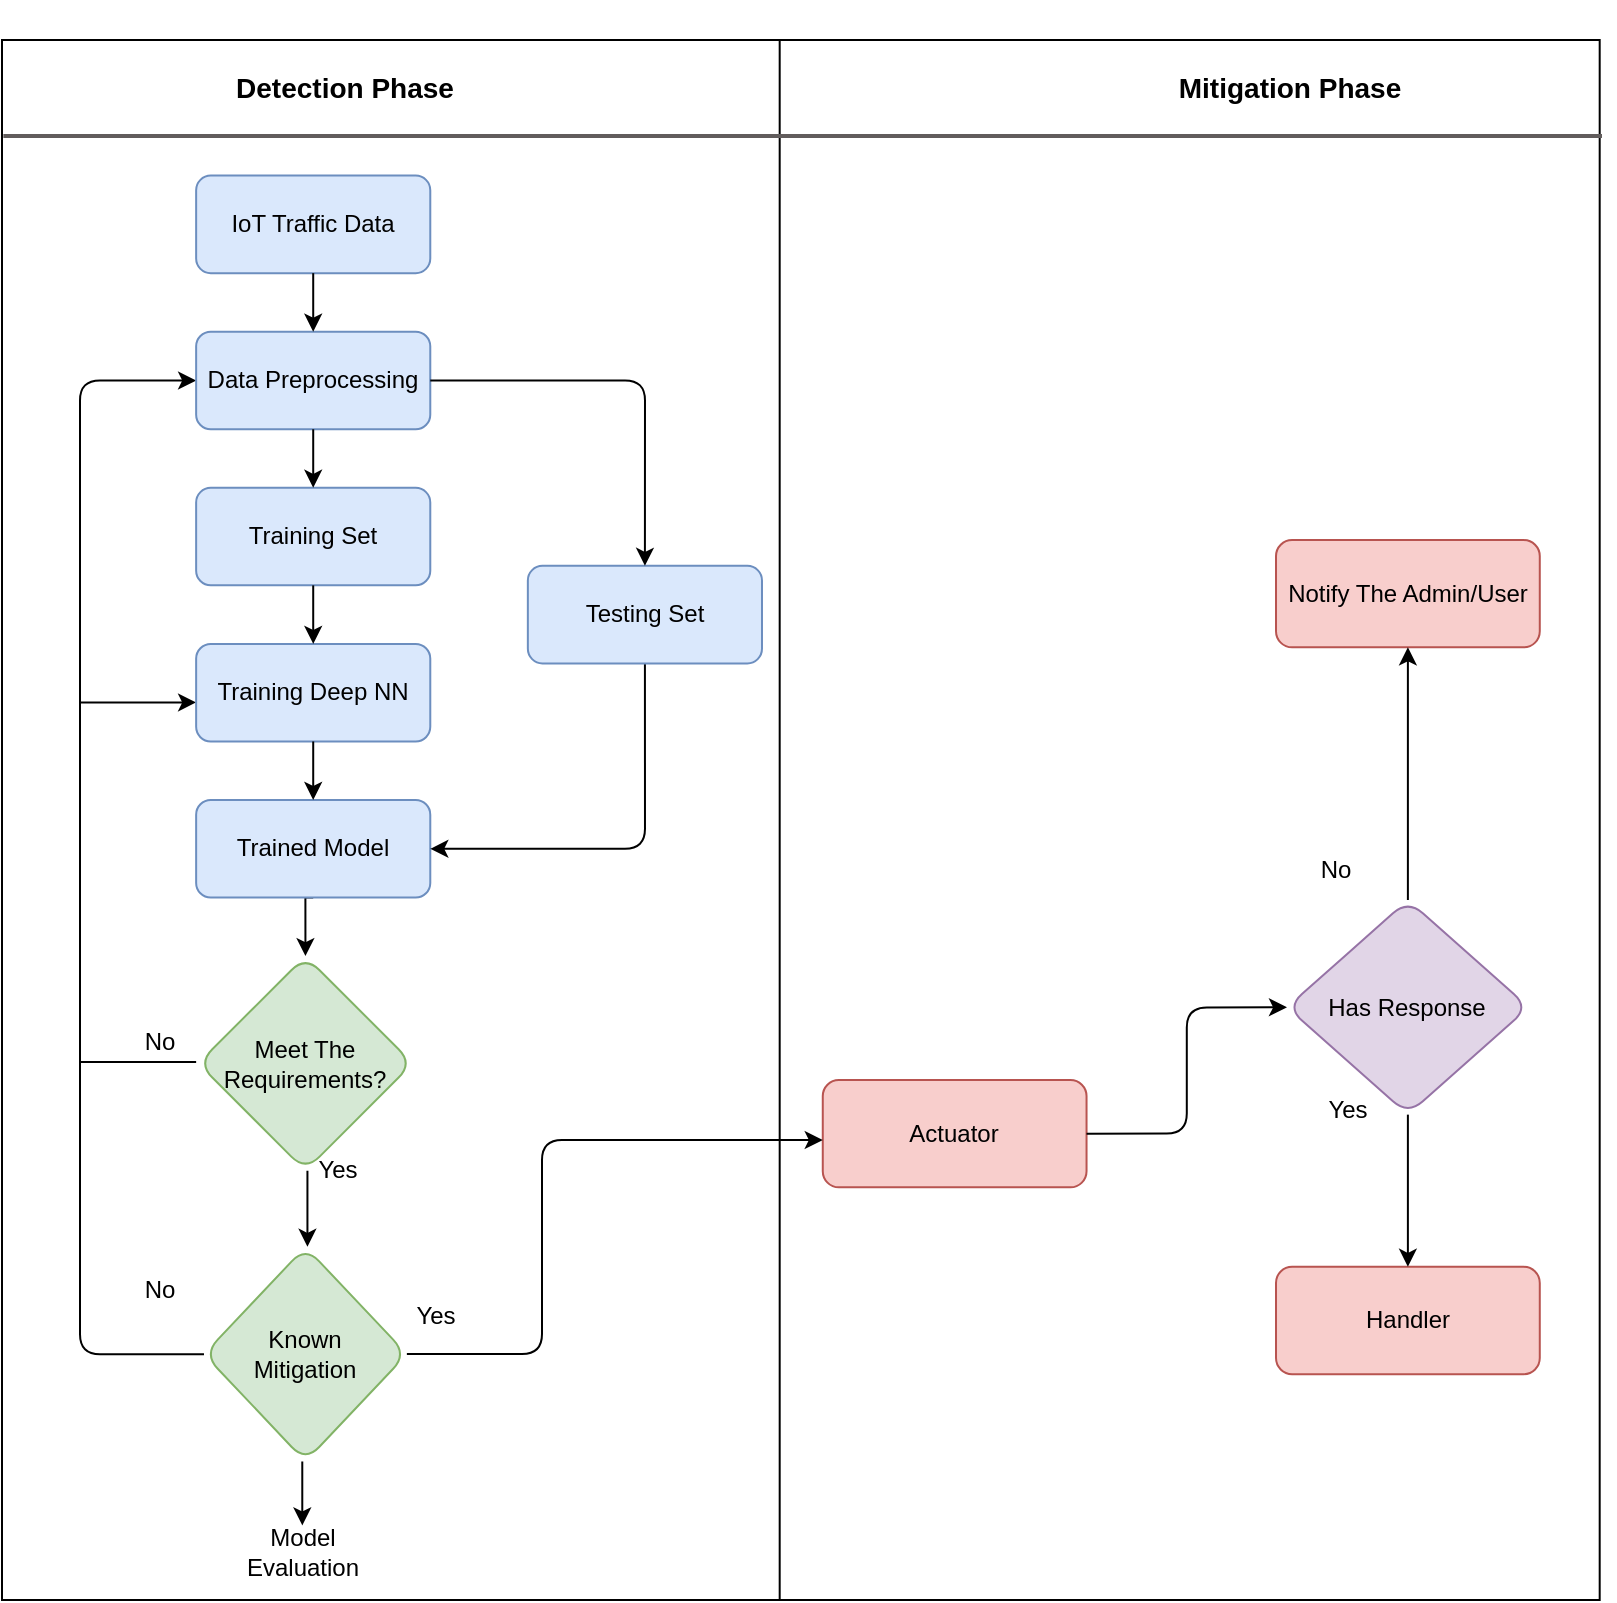 <mxfile version="21.6.1" type="device">
  <diagram name="Page-1" id="AMJKMVs3skPOjcdFfo7o">
    <mxGraphModel dx="2192" dy="771" grid="1" gridSize="10" guides="1" tooltips="1" connect="1" arrows="1" fold="1" page="1" pageScale="1" pageWidth="827" pageHeight="1169" math="0" shadow="0">
      <root>
        <mxCell id="0" />
        <mxCell id="1" parent="0" />
        <mxCell id="vMxvai4017AtnVP4c0DY-34" value="" style="rounded=0;whiteSpace=wrap;html=1;" vertex="1" parent="1">
          <mxGeometry x="-460" y="170" width="390" height="780" as="geometry" />
        </mxCell>
        <mxCell id="DN-9iFUNRNIkPt61Jl9Q-4" value="Yes" style="text;html=1;strokeColor=none;fillColor=none;align=center;verticalAlign=middle;whiteSpace=wrap;rounded=0;" parent="1" vertex="1">
          <mxGeometry x="-273" y="793" width="60" height="30" as="geometry" />
        </mxCell>
        <mxCell id="I0nzVJsWJrqnr5WEimyC-24" value="" style="endArrow=classic;html=1;rounded=0;shadow=0;" parent="1" edge="1">
          <mxGeometry width="50" height="50" relative="1" as="geometry">
            <mxPoint x="-421.466" y="501.22" as="sourcePoint" />
            <mxPoint x="-362.93" y="501.22" as="targetPoint" />
          </mxGeometry>
        </mxCell>
        <mxCell id="DN-9iFUNRNIkPt61Jl9Q-3" value="Yes" style="text;html=1;strokeColor=none;fillColor=none;align=center;verticalAlign=middle;whiteSpace=wrap;rounded=0;shadow=0;" parent="1" vertex="1">
          <mxGeometry x="-322" y="720" width="60" height="30" as="geometry" />
        </mxCell>
        <mxCell id="I0nzVJsWJrqnr5WEimyC-22" style="edgeStyle=orthogonalEdgeStyle;rounded=1;orthogonalLoop=1;jettySize=auto;html=1;exitX=0;exitY=0.5;exitDx=0;exitDy=0;entryX=0;entryY=0.5;entryDx=0;entryDy=0;shadow=0;" parent="1" source="I0nzVJsWJrqnr5WEimyC-8" target="I0nzVJsWJrqnr5WEimyC-3" edge="1">
          <mxGeometry relative="1" as="geometry">
            <mxPoint x="-372.686" y="345.122" as="targetPoint" />
            <Array as="points">
              <mxPoint x="-421" y="827" />
              <mxPoint x="-421" y="340" />
            </Array>
          </mxGeometry>
        </mxCell>
        <mxCell id="I0nzVJsWJrqnr5WEimyC-17" style="edgeStyle=orthogonalEdgeStyle;rounded=1;orthogonalLoop=1;jettySize=auto;html=1;exitX=0.5;exitY=1;exitDx=0;exitDy=0;entryX=0.5;entryY=0;entryDx=0;entryDy=0;" parent="1" edge="1">
          <mxGeometry relative="1" as="geometry">
            <mxPoint x="-307.272" y="735.366" as="sourcePoint" />
            <mxPoint x="-307.276" y="773.418" as="targetPoint" />
          </mxGeometry>
        </mxCell>
        <mxCell id="sj8y0lBegjc1vfBslC9o-1" value="" style="group" parent="1" vertex="1" connectable="0">
          <mxGeometry x="-71.154" y="150" width="417.634" height="800" as="geometry" />
        </mxCell>
        <mxCell id="vMxvai4017AtnVP4c0DY-35" value="" style="rounded=0;whiteSpace=wrap;html=1;" vertex="1" parent="sj8y0lBegjc1vfBslC9o-1">
          <mxGeometry y="20" width="410" height="780" as="geometry" />
        </mxCell>
        <mxCell id="I0nzVJsWJrqnr5WEimyC-26" value="Actuator" style="rounded=1;whiteSpace=wrap;html=1;fillColor=#f8cecc;strokeColor=#b85450;" parent="sj8y0lBegjc1vfBslC9o-1" vertex="1">
          <mxGeometry x="21.541" y="540.0" width="131.884" height="53.659" as="geometry" />
        </mxCell>
        <mxCell id="I0nzVJsWJrqnr5WEimyC-29" value="Has Response&lt;br&gt;" style="rhombus;whiteSpace=wrap;html=1;fillColor=#e1d5e7;strokeColor=#9673a6;rounded=1;" parent="sj8y0lBegjc1vfBslC9o-1" vertex="1">
          <mxGeometry x="253.653" y="450.001" width="120.894" height="107.317" as="geometry" />
        </mxCell>
        <mxCell id="I0nzVJsWJrqnr5WEimyC-36" style="edgeStyle=orthogonalEdgeStyle;rounded=1;orthogonalLoop=1;jettySize=auto;html=1;exitX=1;exitY=0.5;exitDx=0;exitDy=0;entryX=0;entryY=0.5;entryDx=0;entryDy=0;" parent="sj8y0lBegjc1vfBslC9o-1" source="I0nzVJsWJrqnr5WEimyC-26" target="I0nzVJsWJrqnr5WEimyC-29" edge="1">
          <mxGeometry relative="1" as="geometry" />
        </mxCell>
        <mxCell id="I0nzVJsWJrqnr5WEimyC-31" value="Handler" style="rounded=1;whiteSpace=wrap;html=1;fillColor=#f8cecc;strokeColor=#b85450;" parent="sj8y0lBegjc1vfBslC9o-1" vertex="1">
          <mxGeometry x="248.157" y="633.415" width="131.884" height="53.659" as="geometry" />
        </mxCell>
        <mxCell id="I0nzVJsWJrqnr5WEimyC-35" style="edgeStyle=orthogonalEdgeStyle;rounded=1;orthogonalLoop=1;jettySize=auto;html=1;exitX=0.5;exitY=1;exitDx=0;exitDy=0;entryX=0.5;entryY=0;entryDx=0;entryDy=0;" parent="sj8y0lBegjc1vfBslC9o-1" source="I0nzVJsWJrqnr5WEimyC-29" target="I0nzVJsWJrqnr5WEimyC-31" edge="1">
          <mxGeometry relative="1" as="geometry" />
        </mxCell>
        <mxCell id="I0nzVJsWJrqnr5WEimyC-32" value="Notify The Admin/User" style="rounded=1;whiteSpace=wrap;html=1;fillColor=#f8cecc;strokeColor=#b85450;" parent="sj8y0lBegjc1vfBslC9o-1" vertex="1">
          <mxGeometry x="248.157" y="269.998" width="131.884" height="53.659" as="geometry" />
        </mxCell>
        <mxCell id="I0nzVJsWJrqnr5WEimyC-37" style="edgeStyle=orthogonalEdgeStyle;rounded=1;orthogonalLoop=1;jettySize=auto;html=1;exitX=0.5;exitY=0;exitDx=0;exitDy=0;entryX=0.5;entryY=1;entryDx=0;entryDy=0;" parent="sj8y0lBegjc1vfBslC9o-1" source="I0nzVJsWJrqnr5WEimyC-29" target="I0nzVJsWJrqnr5WEimyC-32" edge="1">
          <mxGeometry relative="1" as="geometry" />
        </mxCell>
        <mxCell id="bFGuY5u8RDPsWpSH3vgI-6" value="&lt;font style=&quot;font-size: 14px;&quot;&gt;&lt;b&gt;Mitigation Phase&lt;/b&gt;&lt;/font&gt;" style="text;html=1;strokeColor=none;fillColor=none;align=center;verticalAlign=middle;whiteSpace=wrap;rounded=0;" parent="sj8y0lBegjc1vfBslC9o-1" vertex="1">
          <mxGeometry x="171.594" y="29.268" width="167.603" height="29.268" as="geometry" />
        </mxCell>
        <mxCell id="vMxvai4017AtnVP4c0DY-36" value="Yes" style="text;html=1;strokeColor=none;fillColor=none;align=center;verticalAlign=middle;whiteSpace=wrap;rounded=0;" vertex="1" parent="sj8y0lBegjc1vfBslC9o-1">
          <mxGeometry x="253.654" y="540" width="60" height="30" as="geometry" />
        </mxCell>
        <mxCell id="vMxvai4017AtnVP4c0DY-37" value="No" style="text;html=1;strokeColor=none;fillColor=none;align=center;verticalAlign=middle;whiteSpace=wrap;rounded=0;" vertex="1" parent="sj8y0lBegjc1vfBslC9o-1">
          <mxGeometry x="248.154" y="420" width="60" height="30" as="geometry" />
        </mxCell>
        <mxCell id="vMxvai4017AtnVP4c0DY-31" value="" style="edgeStyle=orthogonalEdgeStyle;rounded=1;orthogonalLoop=1;jettySize=auto;html=1;" edge="1" parent="1" source="I0nzVJsWJrqnr5WEimyC-8" target="I0nzVJsWJrqnr5WEimyC-26">
          <mxGeometry relative="1" as="geometry">
            <mxPoint x="-170" y="720" as="targetPoint" />
            <Array as="points">
              <mxPoint x="-190" y="827" />
              <mxPoint x="-190" y="720" />
            </Array>
          </mxGeometry>
        </mxCell>
        <mxCell id="I0nzVJsWJrqnr5WEimyC-8" value="Known &lt;br&gt;Mitigation" style="rhombus;whiteSpace=wrap;html=1;fillColor=#d5e8d4;strokeColor=#82b366;rounded=1;" parent="1" vertex="1">
          <mxGeometry x="-359.006" y="773.418" width="101.46" height="107.32" as="geometry" />
        </mxCell>
        <mxCell id="bFGuY5u8RDPsWpSH3vgI-3" value="Model Evaluation" style="text;html=1;strokeColor=none;fillColor=none;align=center;verticalAlign=middle;whiteSpace=wrap;rounded=0;" parent="1" vertex="1">
          <mxGeometry x="-355.613" y="911.22" width="92.682" height="29.268" as="geometry" />
        </mxCell>
        <mxCell id="I0nzVJsWJrqnr5WEimyC-2" value="IoT Traffic Data" style="rounded=1;whiteSpace=wrap;html=1;fillColor=#dae8fc;strokeColor=#6c8ebf;" parent="1" vertex="1">
          <mxGeometry x="-362.93" y="237.805" width="117.072" height="48.78" as="geometry" />
        </mxCell>
        <mxCell id="I0nzVJsWJrqnr5WEimyC-3" value="Data Preprocessing" style="rounded=1;whiteSpace=wrap;html=1;fillColor=#dae8fc;strokeColor=#6c8ebf;" parent="1" vertex="1">
          <mxGeometry x="-362.93" y="315.854" width="117.072" height="48.78" as="geometry" />
        </mxCell>
        <mxCell id="I0nzVJsWJrqnr5WEimyC-4" value="Training Set" style="rounded=1;whiteSpace=wrap;html=1;fillColor=#dae8fc;strokeColor=#6c8ebf;" parent="1" vertex="1">
          <mxGeometry x="-362.93" y="393.902" width="117.072" height="48.78" as="geometry" />
        </mxCell>
        <mxCell id="I0nzVJsWJrqnr5WEimyC-5" value="Training Deep NN" style="rounded=1;whiteSpace=wrap;html=1;fillColor=#dae8fc;strokeColor=#6c8ebf;" parent="1" vertex="1">
          <mxGeometry x="-362.93" y="471.951" width="117.072" height="48.78" as="geometry" />
        </mxCell>
        <mxCell id="vMxvai4017AtnVP4c0DY-7" style="edgeStyle=orthogonalEdgeStyle;rounded=0;orthogonalLoop=1;jettySize=auto;html=1;exitX=0.5;exitY=1;exitDx=0;exitDy=0;entryX=0.5;entryY=0;entryDx=0;entryDy=0;" edge="1" parent="1" source="I0nzVJsWJrqnr5WEimyC-6" target="I0nzVJsWJrqnr5WEimyC-7">
          <mxGeometry relative="1" as="geometry" />
        </mxCell>
        <mxCell id="I0nzVJsWJrqnr5WEimyC-6" value="Trained Model" style="rounded=1;whiteSpace=wrap;html=1;fillColor=#dae8fc;strokeColor=#6c8ebf;" parent="1" vertex="1">
          <mxGeometry x="-362.93" y="550" width="117.072" height="48.78" as="geometry" />
        </mxCell>
        <mxCell id="I0nzVJsWJrqnr5WEimyC-7" value="Meet The Requirements?" style="rhombus;whiteSpace=wrap;html=1;fillColor=#d5e8d4;strokeColor=#82b366;rounded=1;" parent="1" vertex="1">
          <mxGeometry x="-361.93" y="628.049" width="107.316" height="107.317" as="geometry" />
        </mxCell>
        <mxCell id="I0nzVJsWJrqnr5WEimyC-12" style="edgeStyle=orthogonalEdgeStyle;rounded=1;orthogonalLoop=1;jettySize=auto;html=1;exitX=0.5;exitY=1;exitDx=0;exitDy=0;entryX=0.5;entryY=0;entryDx=0;entryDy=0;" parent="1" source="I0nzVJsWJrqnr5WEimyC-2" target="I0nzVJsWJrqnr5WEimyC-3" edge="1">
          <mxGeometry relative="1" as="geometry" />
        </mxCell>
        <mxCell id="I0nzVJsWJrqnr5WEimyC-11" style="edgeStyle=orthogonalEdgeStyle;rounded=1;orthogonalLoop=1;jettySize=auto;html=1;exitX=0.5;exitY=1;exitDx=0;exitDy=0;entryX=1;entryY=0.5;entryDx=0;entryDy=0;shadow=0;" parent="1" source="I0nzVJsWJrqnr5WEimyC-9" target="I0nzVJsWJrqnr5WEimyC-6" edge="1">
          <mxGeometry relative="1" as="geometry">
            <mxPoint x="-138.771" y="579.268" as="targetPoint" />
          </mxGeometry>
        </mxCell>
        <mxCell id="I0nzVJsWJrqnr5WEimyC-9" value="Testing Set" style="rounded=1;whiteSpace=wrap;html=1;fillColor=#dae8fc;strokeColor=#6c8ebf;" parent="1" vertex="1">
          <mxGeometry x="-197.077" y="432.927" width="117.072" height="48.78" as="geometry" />
        </mxCell>
        <mxCell id="I0nzVJsWJrqnr5WEimyC-10" style="edgeStyle=orthogonalEdgeStyle;rounded=1;orthogonalLoop=1;jettySize=auto;html=1;exitX=1;exitY=0.5;exitDx=0;exitDy=0;entryX=0.5;entryY=0;entryDx=0;entryDy=0;shadow=0;" parent="1" source="I0nzVJsWJrqnr5WEimyC-3" target="I0nzVJsWJrqnr5WEimyC-9" edge="1">
          <mxGeometry relative="1" as="geometry">
            <mxPoint x="-128.785" y="345.122" as="targetPoint" />
          </mxGeometry>
        </mxCell>
        <mxCell id="I0nzVJsWJrqnr5WEimyC-25" value="" style="endArrow=none;html=1;rounded=0;shadow=0;" parent="1" edge="1">
          <mxGeometry width="50" height="50" relative="1" as="geometry">
            <mxPoint x="-421.466" y="681.015" as="sourcePoint" />
            <mxPoint x="-362.93" y="681.015" as="targetPoint" />
          </mxGeometry>
        </mxCell>
        <mxCell id="bFGuY5u8RDPsWpSH3vgI-4" value="&lt;font style=&quot;font-size: 14px;&quot;&gt;&lt;b&gt;Detection Phase&lt;/b&gt;&lt;/font&gt;" style="text;html=1;strokeColor=none;fillColor=none;align=center;verticalAlign=middle;whiteSpace=wrap;rounded=0;" parent="1" vertex="1">
          <mxGeometry x="-362.93" y="179.268" width="148.779" height="29.268" as="geometry" />
        </mxCell>
        <mxCell id="I0nzVJsWJrqnr5WEimyC-13" style="edgeStyle=orthogonalEdgeStyle;rounded=1;orthogonalLoop=1;jettySize=auto;html=1;exitX=0.5;exitY=1;exitDx=0;exitDy=0;entryX=0.5;entryY=0;entryDx=0;entryDy=0;" parent="1" source="I0nzVJsWJrqnr5WEimyC-3" target="I0nzVJsWJrqnr5WEimyC-4" edge="1">
          <mxGeometry relative="1" as="geometry" />
        </mxCell>
        <mxCell id="I0nzVJsWJrqnr5WEimyC-14" style="edgeStyle=orthogonalEdgeStyle;rounded=1;orthogonalLoop=1;jettySize=auto;html=1;exitX=0.5;exitY=1;exitDx=0;exitDy=0;entryX=0.5;entryY=0;entryDx=0;entryDy=0;" parent="1" source="I0nzVJsWJrqnr5WEimyC-4" target="I0nzVJsWJrqnr5WEimyC-5" edge="1">
          <mxGeometry relative="1" as="geometry" />
        </mxCell>
        <mxCell id="I0nzVJsWJrqnr5WEimyC-15" style="edgeStyle=orthogonalEdgeStyle;rounded=1;orthogonalLoop=1;jettySize=auto;html=1;exitX=0.5;exitY=1;exitDx=0;exitDy=0;entryX=0.5;entryY=0;entryDx=0;entryDy=0;" parent="1" source="I0nzVJsWJrqnr5WEimyC-5" target="I0nzVJsWJrqnr5WEimyC-6" edge="1">
          <mxGeometry relative="1" as="geometry" />
        </mxCell>
        <mxCell id="DN-9iFUNRNIkPt61Jl9Q-1" value="No" style="text;html=1;strokeColor=none;fillColor=none;align=center;verticalAlign=middle;whiteSpace=wrap;rounded=0;" parent="1" vertex="1">
          <mxGeometry x="-411" y="656" width="60" height="30" as="geometry" />
        </mxCell>
        <mxCell id="DN-9iFUNRNIkPt61Jl9Q-2" value="No" style="text;html=1;strokeColor=none;fillColor=none;align=center;verticalAlign=middle;whiteSpace=wrap;rounded=0;" parent="1" vertex="1">
          <mxGeometry x="-411" y="780" width="60" height="30" as="geometry" />
        </mxCell>
        <mxCell id="vMxvai4017AtnVP4c0DY-32" value="" style="endArrow=classic;html=1;rounded=0;" edge="1" parent="1">
          <mxGeometry width="50" height="50" relative="1" as="geometry">
            <mxPoint x="-309.86" y="880.74" as="sourcePoint" />
            <mxPoint x="-309.86" y="912.69" as="targetPoint" />
          </mxGeometry>
        </mxCell>
        <mxCell id="bFGuY5u8RDPsWpSH3vgI-15" value="" style="endArrow=none;html=1;strokeWidth=2;exitX=0.003;exitY=0.085;exitDx=0;exitDy=0;exitPerimeter=0;rounded=0;strokeColor=#615c5c;" parent="1" edge="1">
          <mxGeometry width="50" height="50" relative="1" as="geometry">
            <mxPoint x="-459.319" y="218" as="sourcePoint" />
            <mxPoint x="340" y="218" as="targetPoint" />
          </mxGeometry>
        </mxCell>
      </root>
    </mxGraphModel>
  </diagram>
</mxfile>
